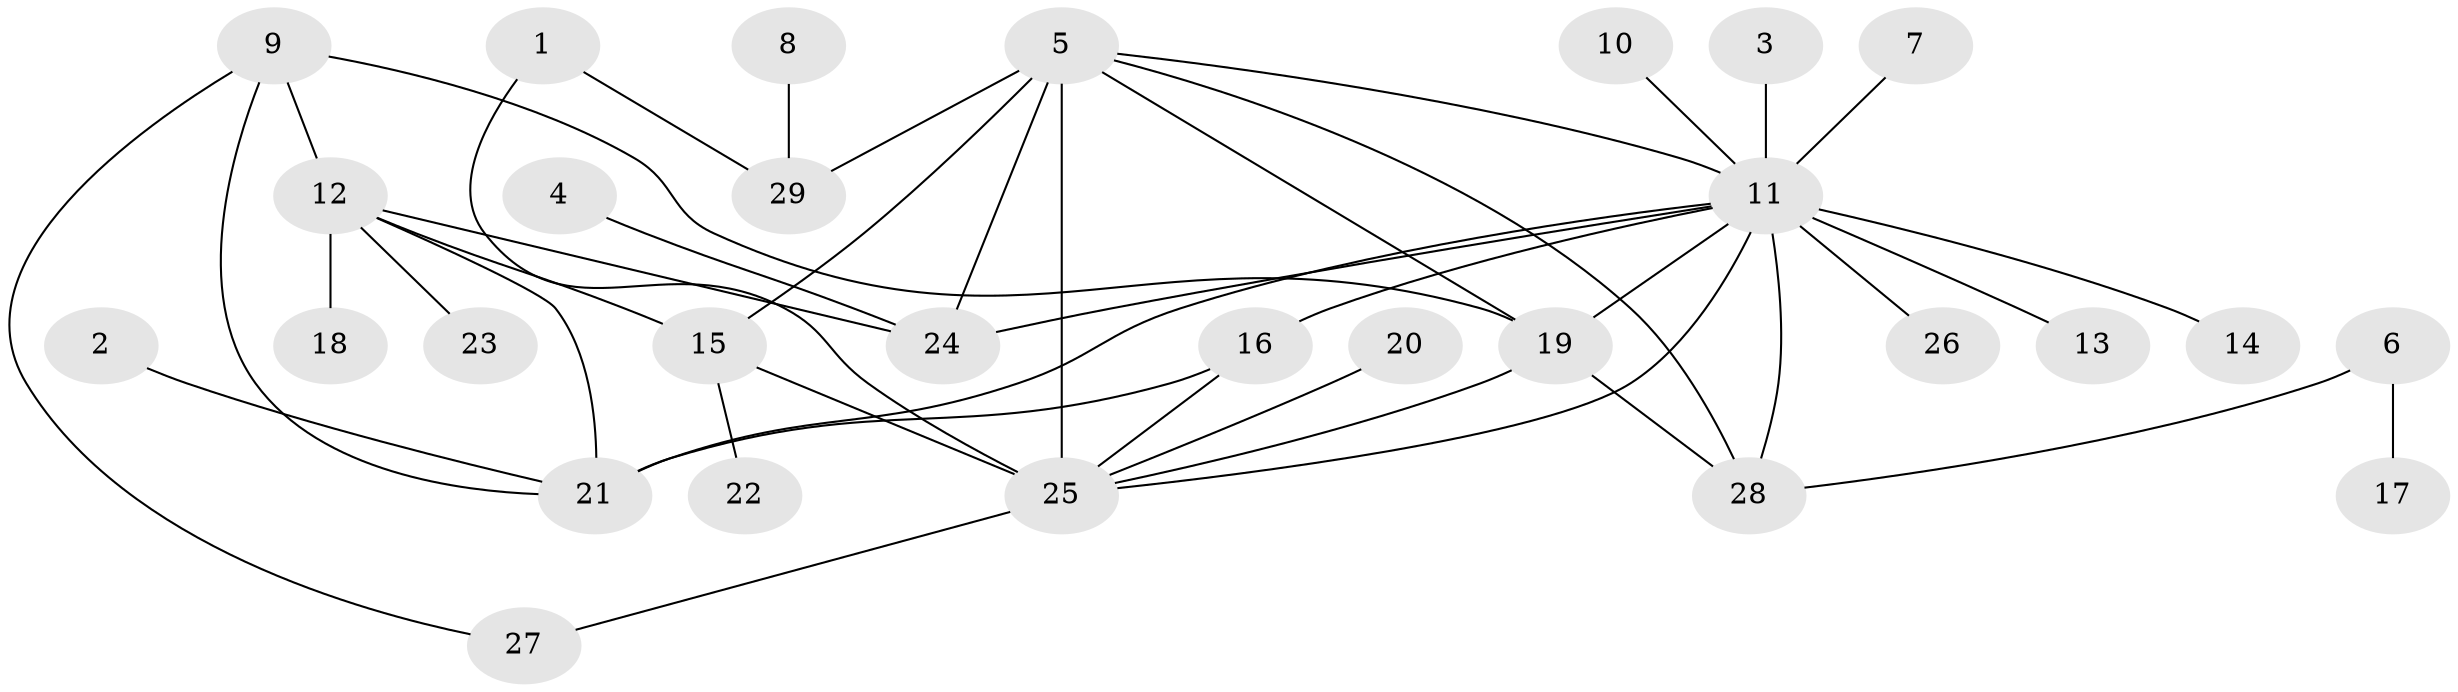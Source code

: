 // original degree distribution, {18: 0.017543859649122806, 12: 0.017543859649122806, 7: 0.017543859649122806, 4: 0.07017543859649122, 1: 0.49122807017543857, 5: 0.08771929824561403, 10: 0.017543859649122806, 2: 0.19298245614035087, 3: 0.07017543859649122, 6: 0.017543859649122806}
// Generated by graph-tools (version 1.1) at 2025/36/03/04/25 23:36:52]
// undirected, 29 vertices, 43 edges
graph export_dot {
  node [color=gray90,style=filled];
  1;
  2;
  3;
  4;
  5;
  6;
  7;
  8;
  9;
  10;
  11;
  12;
  13;
  14;
  15;
  16;
  17;
  18;
  19;
  20;
  21;
  22;
  23;
  24;
  25;
  26;
  27;
  28;
  29;
  1 -- 25 [weight=1.0];
  1 -- 29 [weight=1.0];
  2 -- 21 [weight=1.0];
  3 -- 11 [weight=1.0];
  4 -- 24 [weight=1.0];
  5 -- 11 [weight=1.0];
  5 -- 15 [weight=1.0];
  5 -- 19 [weight=1.0];
  5 -- 24 [weight=1.0];
  5 -- 25 [weight=3.0];
  5 -- 28 [weight=1.0];
  5 -- 29 [weight=1.0];
  6 -- 17 [weight=1.0];
  6 -- 28 [weight=1.0];
  7 -- 11 [weight=1.0];
  8 -- 29 [weight=1.0];
  9 -- 12 [weight=1.0];
  9 -- 19 [weight=1.0];
  9 -- 21 [weight=1.0];
  9 -- 27 [weight=1.0];
  10 -- 11 [weight=1.0];
  11 -- 13 [weight=1.0];
  11 -- 14 [weight=1.0];
  11 -- 16 [weight=1.0];
  11 -- 19 [weight=1.0];
  11 -- 21 [weight=2.0];
  11 -- 24 [weight=1.0];
  11 -- 25 [weight=1.0];
  11 -- 26 [weight=1.0];
  11 -- 28 [weight=1.0];
  12 -- 15 [weight=1.0];
  12 -- 18 [weight=1.0];
  12 -- 21 [weight=2.0];
  12 -- 23 [weight=1.0];
  12 -- 24 [weight=1.0];
  15 -- 22 [weight=1.0];
  15 -- 25 [weight=1.0];
  16 -- 21 [weight=1.0];
  16 -- 25 [weight=1.0];
  19 -- 25 [weight=1.0];
  19 -- 28 [weight=1.0];
  20 -- 25 [weight=1.0];
  25 -- 27 [weight=1.0];
}
